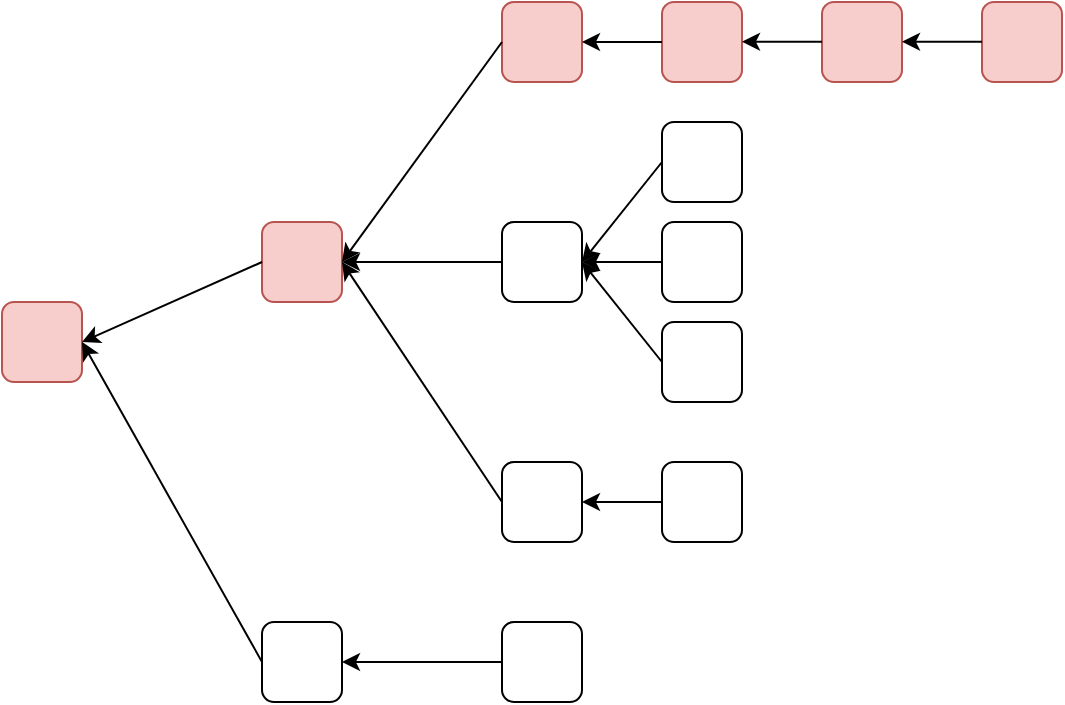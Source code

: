 <mxfile version="20.6.0" type="github">
  <diagram id="rJVczle4LUPQhr8vnfb9" name="Page-1">
    <mxGraphModel dx="1357" dy="879" grid="1" gridSize="10" guides="1" tooltips="1" connect="1" arrows="1" fold="1" page="1" pageScale="1" pageWidth="850" pageHeight="1100" math="0" shadow="0">
      <root>
        <mxCell id="0" />
        <mxCell id="1" parent="0" />
        <mxCell id="1Gr2CsrgLsPkMO-lOH9c-2" value="" style="rounded=1;whiteSpace=wrap;html=1;fillColor=#f8cecc;strokeColor=#b85450;" vertex="1" parent="1">
          <mxGeometry x="110" y="320" width="40" height="40" as="geometry" />
        </mxCell>
        <mxCell id="1Gr2CsrgLsPkMO-lOH9c-3" value="" style="endArrow=classic;html=1;rounded=0;entryX=1;entryY=0.5;entryDx=0;entryDy=0;exitX=0;exitY=0.5;exitDx=0;exitDy=0;" edge="1" parent="1" source="1Gr2CsrgLsPkMO-lOH9c-5" target="1Gr2CsrgLsPkMO-lOH9c-2">
          <mxGeometry width="50" height="50" relative="1" as="geometry">
            <mxPoint x="550" y="260" as="sourcePoint" />
            <mxPoint x="450" y="320" as="targetPoint" />
          </mxGeometry>
        </mxCell>
        <mxCell id="1Gr2CsrgLsPkMO-lOH9c-4" value="" style="rounded=1;whiteSpace=wrap;html=1;fillColor=#f8cecc;strokeColor=#b85450;" vertex="1" parent="1">
          <mxGeometry x="240" y="280" width="40" height="40" as="geometry" />
        </mxCell>
        <mxCell id="1Gr2CsrgLsPkMO-lOH9c-5" value="" style="rounded=1;whiteSpace=wrap;html=1;" vertex="1" parent="1">
          <mxGeometry x="240" y="480" width="40" height="40" as="geometry" />
        </mxCell>
        <mxCell id="1Gr2CsrgLsPkMO-lOH9c-6" value="" style="endArrow=classic;html=1;rounded=0;entryX=1;entryY=0.5;entryDx=0;entryDy=0;exitX=0;exitY=0.5;exitDx=0;exitDy=0;" edge="1" parent="1" source="1Gr2CsrgLsPkMO-lOH9c-4" target="1Gr2CsrgLsPkMO-lOH9c-2">
          <mxGeometry width="50" height="50" relative="1" as="geometry">
            <mxPoint x="290" y="430" as="sourcePoint" />
            <mxPoint x="210" y="350" as="targetPoint" />
          </mxGeometry>
        </mxCell>
        <mxCell id="1Gr2CsrgLsPkMO-lOH9c-7" value="" style="rounded=1;whiteSpace=wrap;html=1;" vertex="1" parent="1">
          <mxGeometry x="360" y="480" width="40" height="40" as="geometry" />
        </mxCell>
        <mxCell id="1Gr2CsrgLsPkMO-lOH9c-8" value="" style="rounded=1;whiteSpace=wrap;html=1;" vertex="1" parent="1">
          <mxGeometry x="360" y="400" width="40" height="40" as="geometry" />
        </mxCell>
        <mxCell id="1Gr2CsrgLsPkMO-lOH9c-9" value="" style="rounded=1;whiteSpace=wrap;html=1;" vertex="1" parent="1">
          <mxGeometry x="360" y="280" width="40" height="40" as="geometry" />
        </mxCell>
        <mxCell id="1Gr2CsrgLsPkMO-lOH9c-10" value="" style="rounded=1;whiteSpace=wrap;html=1;fillColor=#f8cecc;strokeColor=#b85450;" vertex="1" parent="1">
          <mxGeometry x="360" y="170" width="40" height="40" as="geometry" />
        </mxCell>
        <mxCell id="1Gr2CsrgLsPkMO-lOH9c-11" value="" style="rounded=1;whiteSpace=wrap;html=1;fillColor=#f8cecc;strokeColor=#b85450;" vertex="1" parent="1">
          <mxGeometry x="440" y="170" width="40" height="40" as="geometry" />
        </mxCell>
        <mxCell id="1Gr2CsrgLsPkMO-lOH9c-12" value="" style="rounded=1;whiteSpace=wrap;html=1;fillColor=#f8cecc;strokeColor=#b85450;" vertex="1" parent="1">
          <mxGeometry x="520" y="170" width="40" height="40" as="geometry" />
        </mxCell>
        <mxCell id="1Gr2CsrgLsPkMO-lOH9c-13" value="" style="rounded=1;whiteSpace=wrap;html=1;fillColor=#f8cecc;strokeColor=#b85450;" vertex="1" parent="1">
          <mxGeometry x="600" y="170" width="40" height="40" as="geometry" />
        </mxCell>
        <mxCell id="1Gr2CsrgLsPkMO-lOH9c-14" value="" style="rounded=1;whiteSpace=wrap;html=1;" vertex="1" parent="1">
          <mxGeometry x="440" y="330" width="40" height="40" as="geometry" />
        </mxCell>
        <mxCell id="1Gr2CsrgLsPkMO-lOH9c-16" value="" style="rounded=1;whiteSpace=wrap;html=1;" vertex="1" parent="1">
          <mxGeometry x="440" y="280" width="40" height="40" as="geometry" />
        </mxCell>
        <mxCell id="1Gr2CsrgLsPkMO-lOH9c-17" value="" style="rounded=1;whiteSpace=wrap;html=1;" vertex="1" parent="1">
          <mxGeometry x="440" y="230" width="40" height="40" as="geometry" />
        </mxCell>
        <mxCell id="1Gr2CsrgLsPkMO-lOH9c-18" value="" style="rounded=1;whiteSpace=wrap;html=1;" vertex="1" parent="1">
          <mxGeometry x="440" y="400" width="40" height="40" as="geometry" />
        </mxCell>
        <mxCell id="1Gr2CsrgLsPkMO-lOH9c-19" value="" style="endArrow=classic;html=1;rounded=0;entryX=1;entryY=0.5;entryDx=0;entryDy=0;exitX=0;exitY=0.5;exitDx=0;exitDy=0;" edge="1" parent="1" source="1Gr2CsrgLsPkMO-lOH9c-10" target="1Gr2CsrgLsPkMO-lOH9c-4">
          <mxGeometry width="50" height="50" relative="1" as="geometry">
            <mxPoint x="290" y="310" as="sourcePoint" />
            <mxPoint x="210" y="350" as="targetPoint" />
          </mxGeometry>
        </mxCell>
        <mxCell id="1Gr2CsrgLsPkMO-lOH9c-20" value="" style="endArrow=classic;html=1;rounded=0;entryX=1;entryY=0.5;entryDx=0;entryDy=0;exitX=0;exitY=0.5;exitDx=0;exitDy=0;" edge="1" parent="1" source="1Gr2CsrgLsPkMO-lOH9c-9" target="1Gr2CsrgLsPkMO-lOH9c-4">
          <mxGeometry width="50" height="50" relative="1" as="geometry">
            <mxPoint x="370" y="200" as="sourcePoint" />
            <mxPoint x="330" y="310" as="targetPoint" />
          </mxGeometry>
        </mxCell>
        <mxCell id="1Gr2CsrgLsPkMO-lOH9c-21" value="" style="endArrow=classic;html=1;rounded=0;entryX=1;entryY=0.5;entryDx=0;entryDy=0;exitX=0;exitY=0.5;exitDx=0;exitDy=0;" edge="1" parent="1" source="1Gr2CsrgLsPkMO-lOH9c-8" target="1Gr2CsrgLsPkMO-lOH9c-4">
          <mxGeometry width="50" height="50" relative="1" as="geometry">
            <mxPoint x="370" y="310" as="sourcePoint" />
            <mxPoint x="330" y="310" as="targetPoint" />
          </mxGeometry>
        </mxCell>
        <mxCell id="1Gr2CsrgLsPkMO-lOH9c-22" value="" style="endArrow=classic;html=1;rounded=0;entryX=1;entryY=0.5;entryDx=0;entryDy=0;exitX=0;exitY=0.5;exitDx=0;exitDy=0;" edge="1" parent="1" source="1Gr2CsrgLsPkMO-lOH9c-7" target="1Gr2CsrgLsPkMO-lOH9c-5">
          <mxGeometry width="50" height="50" relative="1" as="geometry">
            <mxPoint x="370" y="430" as="sourcePoint" />
            <mxPoint x="290" y="310" as="targetPoint" />
          </mxGeometry>
        </mxCell>
        <mxCell id="1Gr2CsrgLsPkMO-lOH9c-23" value="" style="endArrow=classic;html=1;rounded=0;entryX=1;entryY=0.5;entryDx=0;entryDy=0;exitX=0;exitY=0.5;exitDx=0;exitDy=0;" edge="1" parent="1" source="1Gr2CsrgLsPkMO-lOH9c-18" target="1Gr2CsrgLsPkMO-lOH9c-8">
          <mxGeometry width="50" height="50" relative="1" as="geometry">
            <mxPoint x="370" y="510" as="sourcePoint" />
            <mxPoint x="290" y="510" as="targetPoint" />
          </mxGeometry>
        </mxCell>
        <mxCell id="1Gr2CsrgLsPkMO-lOH9c-24" value="" style="endArrow=classic;html=1;rounded=0;entryX=1;entryY=0.5;entryDx=0;entryDy=0;exitX=0;exitY=0.5;exitDx=0;exitDy=0;" edge="1" parent="1" source="1Gr2CsrgLsPkMO-lOH9c-16" target="1Gr2CsrgLsPkMO-lOH9c-9">
          <mxGeometry width="50" height="50" relative="1" as="geometry">
            <mxPoint x="450" y="430" as="sourcePoint" />
            <mxPoint x="410" y="430" as="targetPoint" />
          </mxGeometry>
        </mxCell>
        <mxCell id="1Gr2CsrgLsPkMO-lOH9c-25" value="" style="endArrow=classic;html=1;rounded=0;entryX=1;entryY=0.5;entryDx=0;entryDy=0;exitX=0;exitY=0.5;exitDx=0;exitDy=0;" edge="1" parent="1" source="1Gr2CsrgLsPkMO-lOH9c-14" target="1Gr2CsrgLsPkMO-lOH9c-9">
          <mxGeometry width="50" height="50" relative="1" as="geometry">
            <mxPoint x="450" y="310" as="sourcePoint" />
            <mxPoint x="410" y="310" as="targetPoint" />
          </mxGeometry>
        </mxCell>
        <mxCell id="1Gr2CsrgLsPkMO-lOH9c-26" value="" style="endArrow=classic;html=1;rounded=0;entryX=1;entryY=0.5;entryDx=0;entryDy=0;exitX=0;exitY=0.5;exitDx=0;exitDy=0;" edge="1" parent="1" source="1Gr2CsrgLsPkMO-lOH9c-17" target="1Gr2CsrgLsPkMO-lOH9c-9">
          <mxGeometry width="50" height="50" relative="1" as="geometry">
            <mxPoint x="450" y="310" as="sourcePoint" />
            <mxPoint x="410" y="310" as="targetPoint" />
          </mxGeometry>
        </mxCell>
        <mxCell id="1Gr2CsrgLsPkMO-lOH9c-27" value="" style="endArrow=classic;html=1;rounded=0;entryX=1;entryY=0.5;entryDx=0;entryDy=0;exitX=0;exitY=0.5;exitDx=0;exitDy=0;" edge="1" parent="1" source="1Gr2CsrgLsPkMO-lOH9c-11" target="1Gr2CsrgLsPkMO-lOH9c-10">
          <mxGeometry width="50" height="50" relative="1" as="geometry">
            <mxPoint x="450" y="260" as="sourcePoint" />
            <mxPoint x="410" y="310" as="targetPoint" />
          </mxGeometry>
        </mxCell>
        <mxCell id="1Gr2CsrgLsPkMO-lOH9c-28" value="" style="endArrow=classic;html=1;rounded=0;entryX=1;entryY=0.5;entryDx=0;entryDy=0;exitX=0;exitY=0.5;exitDx=0;exitDy=0;" edge="1" parent="1">
          <mxGeometry width="50" height="50" relative="1" as="geometry">
            <mxPoint x="520" y="189.85" as="sourcePoint" />
            <mxPoint x="480" y="189.85" as="targetPoint" />
          </mxGeometry>
        </mxCell>
        <mxCell id="1Gr2CsrgLsPkMO-lOH9c-29" value="" style="endArrow=classic;html=1;rounded=0;entryX=1;entryY=0.5;entryDx=0;entryDy=0;exitX=0;exitY=0.5;exitDx=0;exitDy=0;" edge="1" parent="1">
          <mxGeometry width="50" height="50" relative="1" as="geometry">
            <mxPoint x="600" y="189.85" as="sourcePoint" />
            <mxPoint x="560" y="189.85" as="targetPoint" />
          </mxGeometry>
        </mxCell>
      </root>
    </mxGraphModel>
  </diagram>
</mxfile>
